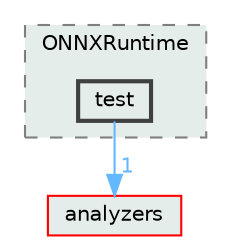 digraph "addons/ONNXRuntime/test"
{
 // LATEX_PDF_SIZE
  bgcolor="transparent";
  edge [fontname=Helvetica,fontsize=10,labelfontname=Helvetica,labelfontsize=10];
  node [fontname=Helvetica,fontsize=10,shape=box,height=0.2,width=0.4];
  compound=true
  subgraph clusterdir_07c81203795ae4b092cd84065b2373bb {
    graph [ bgcolor="#e4edea", pencolor="grey50", label="ONNXRuntime", fontname=Helvetica,fontsize=10 style="filled,dashed", URL="dir_07c81203795ae4b092cd84065b2373bb.html",tooltip=""]
  dir_0b34226371d8c12146eac658b9ce6bfb [label="test", fillcolor="#e4edea", color="grey25", style="filled,bold", URL="dir_0b34226371d8c12146eac658b9ce6bfb.html",tooltip=""];
  }
  dir_3d03528d2400acc3fc02bc2b11bada0c [label="analyzers", fillcolor="#e4edea", color="red", style="filled", URL="dir_3d03528d2400acc3fc02bc2b11bada0c.html",tooltip=""];
  dir_0b34226371d8c12146eac658b9ce6bfb->dir_3d03528d2400acc3fc02bc2b11bada0c [headlabel="1", labeldistance=1.5 headhref="dir_000017_000001.html" href="dir_000017_000001.html" color="steelblue1" fontcolor="steelblue1"];
}
